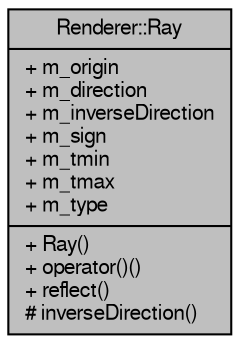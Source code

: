 digraph "Renderer::Ray"
{
  edge [fontname="FreeSans",fontsize="10",labelfontname="FreeSans",labelfontsize="10"];
  node [fontname="FreeSans",fontsize="10",shape=record];
  Node1 [label="{Renderer::Ray\n|+ m_origin\l+ m_direction\l+ m_inverseDirection\l+ m_sign\l+ m_tmin\l+ m_tmax\l+ m_type\l|+ Ray()\l+ operator()()\l+ reflect()\l# inverseDirection()\l}",height=0.2,width=0.4,color="black", fillcolor="grey75", style="filled", fontcolor="black"];
}
